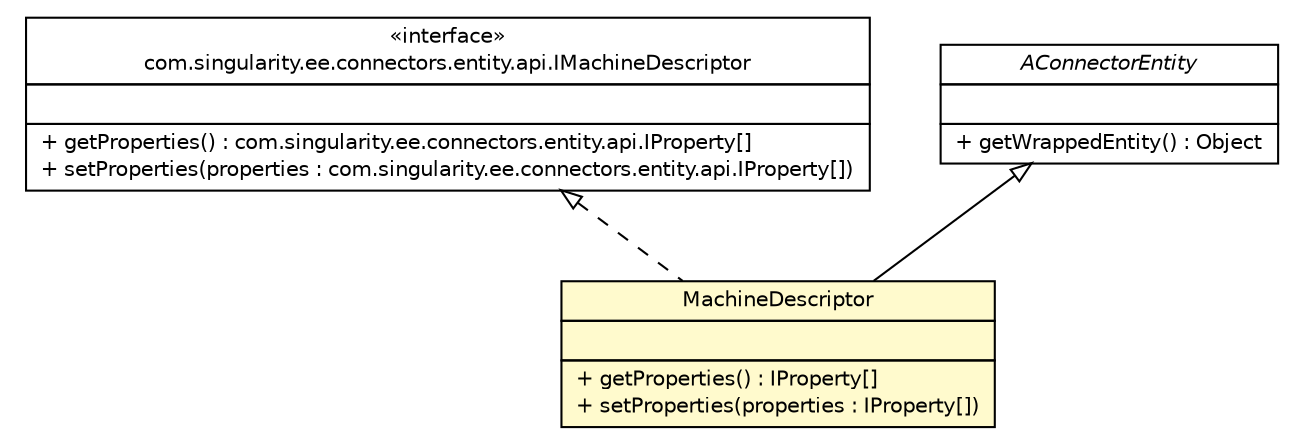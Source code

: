 #!/usr/local/bin/dot
#
# Class diagram 
# Generated by UMLGraph version 5.4 (http://www.umlgraph.org/)
#

digraph G {
	edge [fontname="Helvetica",fontsize=10,labelfontname="Helvetica",labelfontsize=10];
	node [fontname="Helvetica",fontsize=10,shape=plaintext];
	nodesep=0.25;
	ranksep=0.5;
	// com.singularity.ee.connectors.entity.api.IMachineDescriptor
	c1618 [label=<<table title="com.singularity.ee.connectors.entity.api.IMachineDescriptor" border="0" cellborder="1" cellspacing="0" cellpadding="2" port="p" href="../api/IMachineDescriptor.html">
		<tr><td><table border="0" cellspacing="0" cellpadding="1">
<tr><td align="center" balign="center"> &#171;interface&#187; </td></tr>
<tr><td align="center" balign="center"> com.singularity.ee.connectors.entity.api.IMachineDescriptor </td></tr>
		</table></td></tr>
		<tr><td><table border="0" cellspacing="0" cellpadding="1">
<tr><td align="left" balign="left">  </td></tr>
		</table></td></tr>
		<tr><td><table border="0" cellspacing="0" cellpadding="1">
<tr><td align="left" balign="left"> + getProperties() : com.singularity.ee.connectors.entity.api.IProperty[] </td></tr>
<tr><td align="left" balign="left"> + setProperties(properties : com.singularity.ee.connectors.entity.api.IProperty[]) </td></tr>
		</table></td></tr>
		</table>>, URL="../api/IMachineDescriptor.html", fontname="Helvetica", fontcolor="black", fontsize=10.0];
	// com.singularity.ee.connectors.entity.impl.AConnectorEntity
	c1627 [label=<<table title="com.singularity.ee.connectors.entity.impl.AConnectorEntity" border="0" cellborder="1" cellspacing="0" cellpadding="2" port="p" href="./AConnectorEntity.html">
		<tr><td><table border="0" cellspacing="0" cellpadding="1">
<tr><td align="center" balign="center"><font face="Helvetica-Oblique"> AConnectorEntity </font></td></tr>
		</table></td></tr>
		<tr><td><table border="0" cellspacing="0" cellpadding="1">
<tr><td align="left" balign="left">  </td></tr>
		</table></td></tr>
		<tr><td><table border="0" cellspacing="0" cellpadding="1">
<tr><td align="left" balign="left"> + getWrappedEntity() : Object </td></tr>
		</table></td></tr>
		</table>>, URL="./AConnectorEntity.html", fontname="Helvetica", fontcolor="black", fontsize=10.0];
	// com.singularity.ee.connectors.entity.impl.MachineDescriptor
	c1640 [label=<<table title="com.singularity.ee.connectors.entity.impl.MachineDescriptor" border="0" cellborder="1" cellspacing="0" cellpadding="2" port="p" bgcolor="lemonChiffon" href="./MachineDescriptor.html">
		<tr><td><table border="0" cellspacing="0" cellpadding="1">
<tr><td align="center" balign="center"> MachineDescriptor </td></tr>
		</table></td></tr>
		<tr><td><table border="0" cellspacing="0" cellpadding="1">
<tr><td align="left" balign="left">  </td></tr>
		</table></td></tr>
		<tr><td><table border="0" cellspacing="0" cellpadding="1">
<tr><td align="left" balign="left"> + getProperties() : IProperty[] </td></tr>
<tr><td align="left" balign="left"> + setProperties(properties : IProperty[]) </td></tr>
		</table></td></tr>
		</table>>, URL="./MachineDescriptor.html", fontname="Helvetica", fontcolor="black", fontsize=10.0];
	//com.singularity.ee.connectors.entity.impl.MachineDescriptor extends com.singularity.ee.connectors.entity.impl.AConnectorEntity
	c1627:p -> c1640:p [dir=back,arrowtail=empty];
	//com.singularity.ee.connectors.entity.impl.MachineDescriptor implements com.singularity.ee.connectors.entity.api.IMachineDescriptor
	c1618:p -> c1640:p [dir=back,arrowtail=empty,style=dashed];
}

